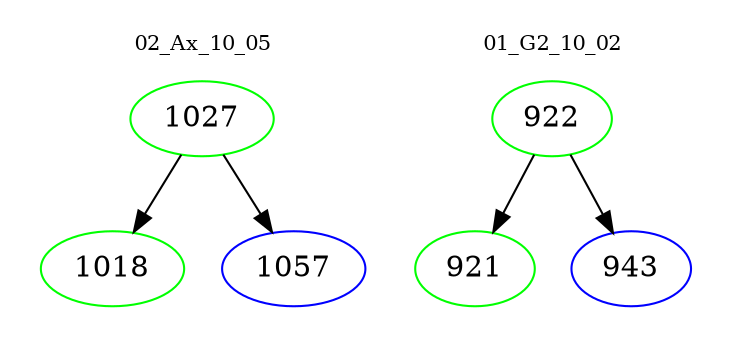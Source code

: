 digraph{
subgraph cluster_0 {
color = white
label = "02_Ax_10_05";
fontsize=10;
T0_1027 [label="1027", color="green"]
T0_1027 -> T0_1018 [color="black"]
T0_1018 [label="1018", color="green"]
T0_1027 -> T0_1057 [color="black"]
T0_1057 [label="1057", color="blue"]
}
subgraph cluster_1 {
color = white
label = "01_G2_10_02";
fontsize=10;
T1_922 [label="922", color="green"]
T1_922 -> T1_921 [color="black"]
T1_921 [label="921", color="green"]
T1_922 -> T1_943 [color="black"]
T1_943 [label="943", color="blue"]
}
}
